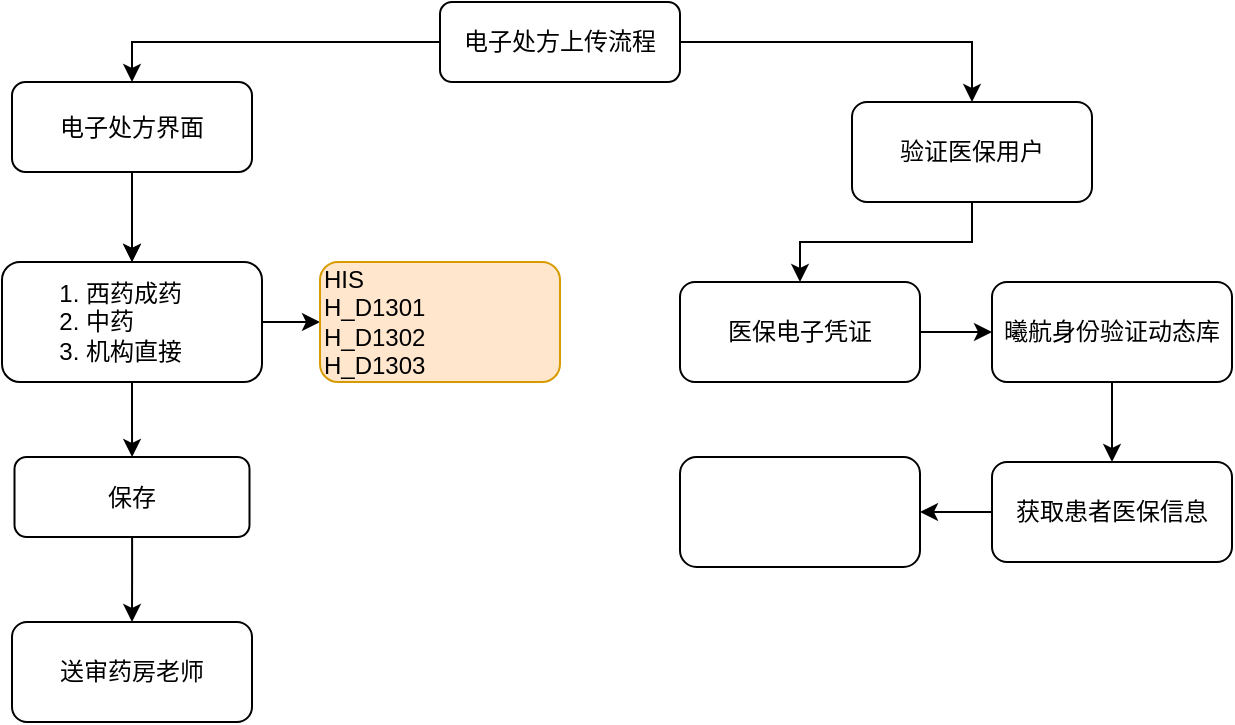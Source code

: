 <mxfile version="21.1.0" type="github">
  <diagram id="C5RBs43oDa-KdzZeNtuy" name="Page-1">
    <mxGraphModel dx="1434" dy="788" grid="1" gridSize="10" guides="1" tooltips="1" connect="1" arrows="1" fold="1" page="1" pageScale="1" pageWidth="827" pageHeight="1169" math="0" shadow="0">
      <root>
        <mxCell id="WIyWlLk6GJQsqaUBKTNV-0" />
        <mxCell id="WIyWlLk6GJQsqaUBKTNV-1" parent="WIyWlLk6GJQsqaUBKTNV-0" />
        <mxCell id="wM4FcB9HYZa8b8yATkIF-9" style="edgeStyle=orthogonalEdgeStyle;rounded=0;orthogonalLoop=1;jettySize=auto;html=1;" edge="1" parent="WIyWlLk6GJQsqaUBKTNV-1" source="WIyWlLk6GJQsqaUBKTNV-3" target="wM4FcB9HYZa8b8yATkIF-0">
          <mxGeometry relative="1" as="geometry" />
        </mxCell>
        <mxCell id="wM4FcB9HYZa8b8yATkIF-11" value="" style="edgeStyle=orthogonalEdgeStyle;rounded=0;orthogonalLoop=1;jettySize=auto;html=1;entryX=0.5;entryY=0;entryDx=0;entryDy=0;" edge="1" parent="WIyWlLk6GJQsqaUBKTNV-1" source="WIyWlLk6GJQsqaUBKTNV-3" target="wM4FcB9HYZa8b8yATkIF-10">
          <mxGeometry relative="1" as="geometry" />
        </mxCell>
        <mxCell id="WIyWlLk6GJQsqaUBKTNV-3" value="电子处方上传流程" style="rounded=1;whiteSpace=wrap;html=1;fontSize=12;glass=0;strokeWidth=1;shadow=0;" parent="WIyWlLk6GJQsqaUBKTNV-1" vertex="1">
          <mxGeometry x="354" y="30" width="120" height="40" as="geometry" />
        </mxCell>
        <mxCell id="wM4FcB9HYZa8b8yATkIF-2" value="" style="edgeStyle=orthogonalEdgeStyle;rounded=0;orthogonalLoop=1;jettySize=auto;html=1;" edge="1" parent="WIyWlLk6GJQsqaUBKTNV-1" source="wM4FcB9HYZa8b8yATkIF-0" target="wM4FcB9HYZa8b8yATkIF-1">
          <mxGeometry relative="1" as="geometry" />
        </mxCell>
        <mxCell id="wM4FcB9HYZa8b8yATkIF-0" value="验证医保用户" style="rounded=1;whiteSpace=wrap;html=1;" vertex="1" parent="WIyWlLk6GJQsqaUBKTNV-1">
          <mxGeometry x="560" y="80" width="120" height="50" as="geometry" />
        </mxCell>
        <mxCell id="wM4FcB9HYZa8b8yATkIF-4" value="" style="edgeStyle=orthogonalEdgeStyle;rounded=0;orthogonalLoop=1;jettySize=auto;html=1;" edge="1" parent="WIyWlLk6GJQsqaUBKTNV-1" source="wM4FcB9HYZa8b8yATkIF-1" target="wM4FcB9HYZa8b8yATkIF-3">
          <mxGeometry relative="1" as="geometry" />
        </mxCell>
        <mxCell id="wM4FcB9HYZa8b8yATkIF-1" value="医保电子凭证" style="whiteSpace=wrap;html=1;rounded=1;" vertex="1" parent="WIyWlLk6GJQsqaUBKTNV-1">
          <mxGeometry x="474" y="170" width="120" height="50" as="geometry" />
        </mxCell>
        <mxCell id="wM4FcB9HYZa8b8yATkIF-6" value="" style="edgeStyle=orthogonalEdgeStyle;rounded=0;orthogonalLoop=1;jettySize=auto;html=1;" edge="1" parent="WIyWlLk6GJQsqaUBKTNV-1" source="wM4FcB9HYZa8b8yATkIF-3" target="wM4FcB9HYZa8b8yATkIF-5">
          <mxGeometry relative="1" as="geometry" />
        </mxCell>
        <mxCell id="wM4FcB9HYZa8b8yATkIF-3" value="曦航身份验证动态库" style="whiteSpace=wrap;html=1;rounded=1;" vertex="1" parent="WIyWlLk6GJQsqaUBKTNV-1">
          <mxGeometry x="630" y="170" width="120" height="50" as="geometry" />
        </mxCell>
        <mxCell id="wM4FcB9HYZa8b8yATkIF-8" value="" style="edgeStyle=orthogonalEdgeStyle;rounded=0;orthogonalLoop=1;jettySize=auto;html=1;" edge="1" parent="WIyWlLk6GJQsqaUBKTNV-1" source="wM4FcB9HYZa8b8yATkIF-5" target="wM4FcB9HYZa8b8yATkIF-7">
          <mxGeometry relative="1" as="geometry" />
        </mxCell>
        <mxCell id="wM4FcB9HYZa8b8yATkIF-5" value="获取患者医保信息" style="whiteSpace=wrap;html=1;rounded=1;" vertex="1" parent="WIyWlLk6GJQsqaUBKTNV-1">
          <mxGeometry x="630" y="260" width="120" height="50" as="geometry" />
        </mxCell>
        <mxCell id="wM4FcB9HYZa8b8yATkIF-7" value="" style="whiteSpace=wrap;html=1;rounded=1;" vertex="1" parent="WIyWlLk6GJQsqaUBKTNV-1">
          <mxGeometry x="474" y="257.5" width="120" height="55" as="geometry" />
        </mxCell>
        <mxCell id="wM4FcB9HYZa8b8yATkIF-13" value="" style="edgeStyle=orthogonalEdgeStyle;rounded=0;orthogonalLoop=1;jettySize=auto;html=1;" edge="1" parent="WIyWlLk6GJQsqaUBKTNV-1" source="wM4FcB9HYZa8b8yATkIF-10" target="wM4FcB9HYZa8b8yATkIF-12">
          <mxGeometry relative="1" as="geometry" />
        </mxCell>
        <mxCell id="wM4FcB9HYZa8b8yATkIF-14" value="" style="edgeStyle=orthogonalEdgeStyle;rounded=0;orthogonalLoop=1;jettySize=auto;html=1;" edge="1" parent="WIyWlLk6GJQsqaUBKTNV-1" source="wM4FcB9HYZa8b8yATkIF-10" target="wM4FcB9HYZa8b8yATkIF-12">
          <mxGeometry relative="1" as="geometry" />
        </mxCell>
        <mxCell id="wM4FcB9HYZa8b8yATkIF-10" value="电子处方界面" style="whiteSpace=wrap;html=1;rounded=1;glass=0;strokeWidth=1;shadow=0;" vertex="1" parent="WIyWlLk6GJQsqaUBKTNV-1">
          <mxGeometry x="140" y="70" width="120" height="45" as="geometry" />
        </mxCell>
        <mxCell id="wM4FcB9HYZa8b8yATkIF-16" value="" style="edgeStyle=orthogonalEdgeStyle;rounded=0;orthogonalLoop=1;jettySize=auto;html=1;" edge="1" parent="WIyWlLk6GJQsqaUBKTNV-1" source="wM4FcB9HYZa8b8yATkIF-12" target="wM4FcB9HYZa8b8yATkIF-15">
          <mxGeometry relative="1" as="geometry" />
        </mxCell>
        <mxCell id="wM4FcB9HYZa8b8yATkIF-20" value="" style="edgeStyle=orthogonalEdgeStyle;rounded=0;orthogonalLoop=1;jettySize=auto;html=1;" edge="1" parent="WIyWlLk6GJQsqaUBKTNV-1" source="wM4FcB9HYZa8b8yATkIF-12" target="wM4FcB9HYZa8b8yATkIF-19">
          <mxGeometry relative="1" as="geometry" />
        </mxCell>
        <mxCell id="wM4FcB9HYZa8b8yATkIF-12" value="&lt;ol&gt;&lt;li&gt;西药成药&lt;/li&gt;&lt;li&gt;中药&lt;/li&gt;&lt;li style=&quot;&quot;&gt;机构直接&lt;/li&gt;&lt;/ol&gt;" style="whiteSpace=wrap;html=1;rounded=1;glass=0;strokeWidth=1;shadow=0;align=left;" vertex="1" parent="WIyWlLk6GJQsqaUBKTNV-1">
          <mxGeometry x="135" y="160" width="130" height="60" as="geometry" />
        </mxCell>
        <mxCell id="wM4FcB9HYZa8b8yATkIF-18" value="" style="edgeStyle=orthogonalEdgeStyle;rounded=0;orthogonalLoop=1;jettySize=auto;html=1;" edge="1" parent="WIyWlLk6GJQsqaUBKTNV-1" source="wM4FcB9HYZa8b8yATkIF-15" target="wM4FcB9HYZa8b8yATkIF-17">
          <mxGeometry relative="1" as="geometry" />
        </mxCell>
        <mxCell id="wM4FcB9HYZa8b8yATkIF-15" value="保存" style="whiteSpace=wrap;html=1;align=center;rounded=1;glass=0;strokeWidth=1;shadow=0;" vertex="1" parent="WIyWlLk6GJQsqaUBKTNV-1">
          <mxGeometry x="141.25" y="257.5" width="117.5" height="40" as="geometry" />
        </mxCell>
        <mxCell id="wM4FcB9HYZa8b8yATkIF-17" value="送审药房老师" style="whiteSpace=wrap;html=1;rounded=1;glass=0;strokeWidth=1;shadow=0;" vertex="1" parent="WIyWlLk6GJQsqaUBKTNV-1">
          <mxGeometry x="140" y="340" width="120" height="50" as="geometry" />
        </mxCell>
        <mxCell id="wM4FcB9HYZa8b8yATkIF-19" value="HIS &lt;br&gt;H_D1301&lt;br&gt;H_D1302&lt;br&gt;H_D1303" style="whiteSpace=wrap;html=1;align=left;rounded=1;glass=0;strokeWidth=1;shadow=0;fillColor=#ffe6cc;strokeColor=#d79b00;" vertex="1" parent="WIyWlLk6GJQsqaUBKTNV-1">
          <mxGeometry x="294" y="160" width="120" height="60" as="geometry" />
        </mxCell>
      </root>
    </mxGraphModel>
  </diagram>
</mxfile>
